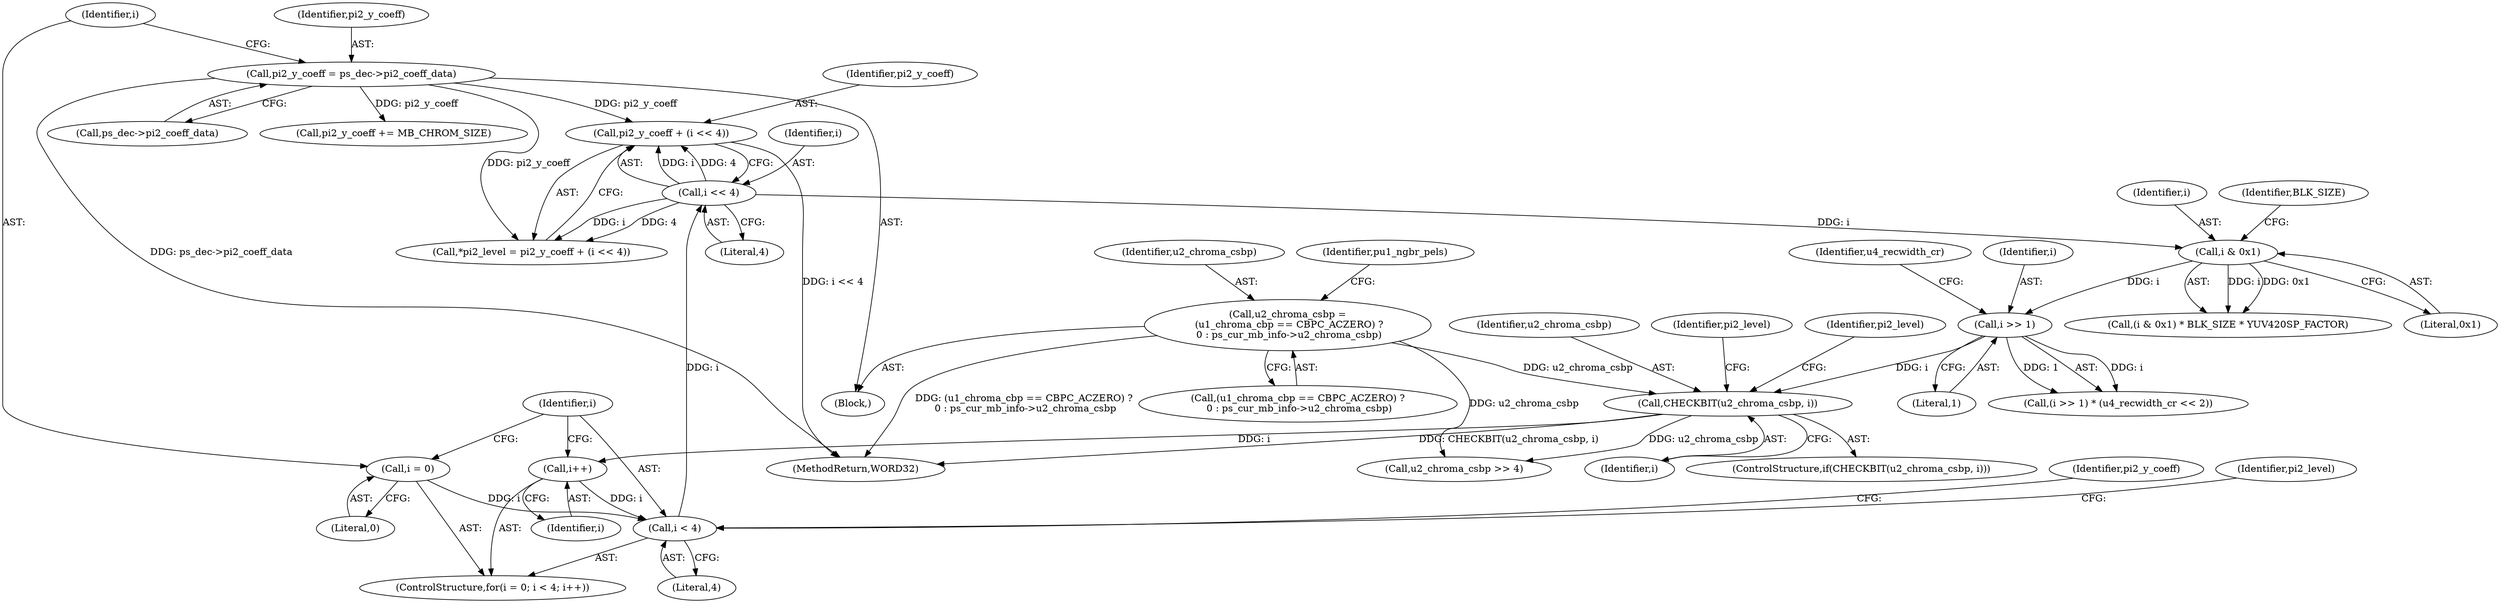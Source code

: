 digraph "0_Android_a583270e1c96d307469c83dc42bd3c5f1b9ef63f@pointer" {
"1002886" [label="(Call,pi2_y_coeff + (i << 4))"];
"1002865" [label="(Call,pi2_y_coeff = ps_dec->pi2_coeff_data)"];
"1002888" [label="(Call,i << 4)"];
"1002877" [label="(Call,i < 4)"];
"1002880" [label="(Call,i++)"];
"1002913" [label="(Call,CHECKBIT(u2_chroma_csbp, i))"];
"1002675" [label="(Call,u2_chroma_csbp =\n (u1_chroma_cbp == CBPC_ACZERO) ?\n 0 : ps_cur_mb_info->u2_chroma_csbp)"];
"1002905" [label="(Call,i >> 1)"];
"1002898" [label="(Call,i & 0x1)"];
"1002874" [label="(Call,i = 0)"];
"1002889" [label="(Identifier,i)"];
"1002900" [label="(Literal,0x1)"];
"1002888" [label="(Call,i << 4)"];
"1003254" [label="(MethodReturn,WORD32)"];
"1002913" [label="(Call,CHECKBIT(u2_chroma_csbp, i))"];
"1002865" [label="(Call,pi2_y_coeff = ps_dec->pi2_coeff_data)"];
"1002904" [label="(Call,(i >> 1) * (u4_recwidth_cr << 2))"];
"1002914" [label="(Identifier,u2_chroma_csbp)"];
"1002906" [label="(Identifier,i)"];
"1002972" [label="(Identifier,pi2_y_coeff)"];
"1002884" [label="(Call,*pi2_level = pi2_y_coeff + (i << 4))"];
"1002976" [label="(Call,u2_chroma_csbp >> 4)"];
"1002915" [label="(Identifier,i)"];
"1002867" [label="(Call,ps_dec->pi2_coeff_data)"];
"1002879" [label="(Literal,4)"];
"1002875" [label="(Identifier,i)"];
"1002944" [label="(Identifier,pi2_level)"];
"1002909" [label="(Identifier,u4_recwidth_cr)"];
"1002890" [label="(Literal,4)"];
"1002691" [label="(Identifier,pu1_ngbr_pels)"];
"1002877" [label="(Call,i < 4)"];
"1002881" [label="(Identifier,i)"];
"1002886" [label="(Call,pi2_y_coeff + (i << 4))"];
"1002866" [label="(Identifier,pi2_y_coeff)"];
"1002876" [label="(Literal,0)"];
"1002912" [label="(ControlStructure,if(CHECKBIT(u2_chroma_csbp, i)))"];
"1002885" [label="(Identifier,pi2_level)"];
"1002677" [label="(Call,(u1_chroma_cbp == CBPC_ACZERO) ?\n 0 : ps_cur_mb_info->u2_chroma_csbp)"];
"1002887" [label="(Identifier,pi2_y_coeff)"];
"1002971" [label="(Call,pi2_y_coeff += MB_CHROM_SIZE)"];
"1002874" [label="(Call,i = 0)"];
"1002898" [label="(Call,i & 0x1)"];
"1002897" [label="(Call,(i & 0x1) * BLK_SIZE * YUV420SP_FACTOR)"];
"1002902" [label="(Identifier,BLK_SIZE)"];
"1002899" [label="(Identifier,i)"];
"1002873" [label="(ControlStructure,for(i = 0; i < 4; i++))"];
"1002676" [label="(Identifier,u2_chroma_csbp)"];
"1002673" [label="(Block,)"];
"1002675" [label="(Call,u2_chroma_csbp =\n (u1_chroma_cbp == CBPC_ACZERO) ?\n 0 : ps_cur_mb_info->u2_chroma_csbp)"];
"1002880" [label="(Call,i++)"];
"1002905" [label="(Call,i >> 1)"];
"1002918" [label="(Identifier,pi2_level)"];
"1002878" [label="(Identifier,i)"];
"1002907" [label="(Literal,1)"];
"1002886" -> "1002884"  [label="AST: "];
"1002886" -> "1002888"  [label="CFG: "];
"1002887" -> "1002886"  [label="AST: "];
"1002888" -> "1002886"  [label="AST: "];
"1002884" -> "1002886"  [label="CFG: "];
"1002886" -> "1003254"  [label="DDG: i << 4"];
"1002865" -> "1002886"  [label="DDG: pi2_y_coeff"];
"1002888" -> "1002886"  [label="DDG: i"];
"1002888" -> "1002886"  [label="DDG: 4"];
"1002865" -> "1002673"  [label="AST: "];
"1002865" -> "1002867"  [label="CFG: "];
"1002866" -> "1002865"  [label="AST: "];
"1002867" -> "1002865"  [label="AST: "];
"1002875" -> "1002865"  [label="CFG: "];
"1002865" -> "1003254"  [label="DDG: ps_dec->pi2_coeff_data"];
"1002865" -> "1002884"  [label="DDG: pi2_y_coeff"];
"1002865" -> "1002971"  [label="DDG: pi2_y_coeff"];
"1002888" -> "1002890"  [label="CFG: "];
"1002889" -> "1002888"  [label="AST: "];
"1002890" -> "1002888"  [label="AST: "];
"1002888" -> "1002884"  [label="DDG: i"];
"1002888" -> "1002884"  [label="DDG: 4"];
"1002877" -> "1002888"  [label="DDG: i"];
"1002888" -> "1002898"  [label="DDG: i"];
"1002877" -> "1002873"  [label="AST: "];
"1002877" -> "1002879"  [label="CFG: "];
"1002878" -> "1002877"  [label="AST: "];
"1002879" -> "1002877"  [label="AST: "];
"1002885" -> "1002877"  [label="CFG: "];
"1002972" -> "1002877"  [label="CFG: "];
"1002880" -> "1002877"  [label="DDG: i"];
"1002874" -> "1002877"  [label="DDG: i"];
"1002880" -> "1002873"  [label="AST: "];
"1002880" -> "1002881"  [label="CFG: "];
"1002881" -> "1002880"  [label="AST: "];
"1002878" -> "1002880"  [label="CFG: "];
"1002913" -> "1002880"  [label="DDG: i"];
"1002913" -> "1002912"  [label="AST: "];
"1002913" -> "1002915"  [label="CFG: "];
"1002914" -> "1002913"  [label="AST: "];
"1002915" -> "1002913"  [label="AST: "];
"1002918" -> "1002913"  [label="CFG: "];
"1002944" -> "1002913"  [label="CFG: "];
"1002913" -> "1003254"  [label="DDG: CHECKBIT(u2_chroma_csbp, i)"];
"1002675" -> "1002913"  [label="DDG: u2_chroma_csbp"];
"1002905" -> "1002913"  [label="DDG: i"];
"1002913" -> "1002976"  [label="DDG: u2_chroma_csbp"];
"1002675" -> "1002673"  [label="AST: "];
"1002675" -> "1002677"  [label="CFG: "];
"1002676" -> "1002675"  [label="AST: "];
"1002677" -> "1002675"  [label="AST: "];
"1002691" -> "1002675"  [label="CFG: "];
"1002675" -> "1003254"  [label="DDG: (u1_chroma_cbp == CBPC_ACZERO) ?\n 0 : ps_cur_mb_info->u2_chroma_csbp"];
"1002675" -> "1002976"  [label="DDG: u2_chroma_csbp"];
"1002905" -> "1002904"  [label="AST: "];
"1002905" -> "1002907"  [label="CFG: "];
"1002906" -> "1002905"  [label="AST: "];
"1002907" -> "1002905"  [label="AST: "];
"1002909" -> "1002905"  [label="CFG: "];
"1002905" -> "1002904"  [label="DDG: i"];
"1002905" -> "1002904"  [label="DDG: 1"];
"1002898" -> "1002905"  [label="DDG: i"];
"1002898" -> "1002897"  [label="AST: "];
"1002898" -> "1002900"  [label="CFG: "];
"1002899" -> "1002898"  [label="AST: "];
"1002900" -> "1002898"  [label="AST: "];
"1002902" -> "1002898"  [label="CFG: "];
"1002898" -> "1002897"  [label="DDG: i"];
"1002898" -> "1002897"  [label="DDG: 0x1"];
"1002874" -> "1002873"  [label="AST: "];
"1002874" -> "1002876"  [label="CFG: "];
"1002875" -> "1002874"  [label="AST: "];
"1002876" -> "1002874"  [label="AST: "];
"1002878" -> "1002874"  [label="CFG: "];
}
